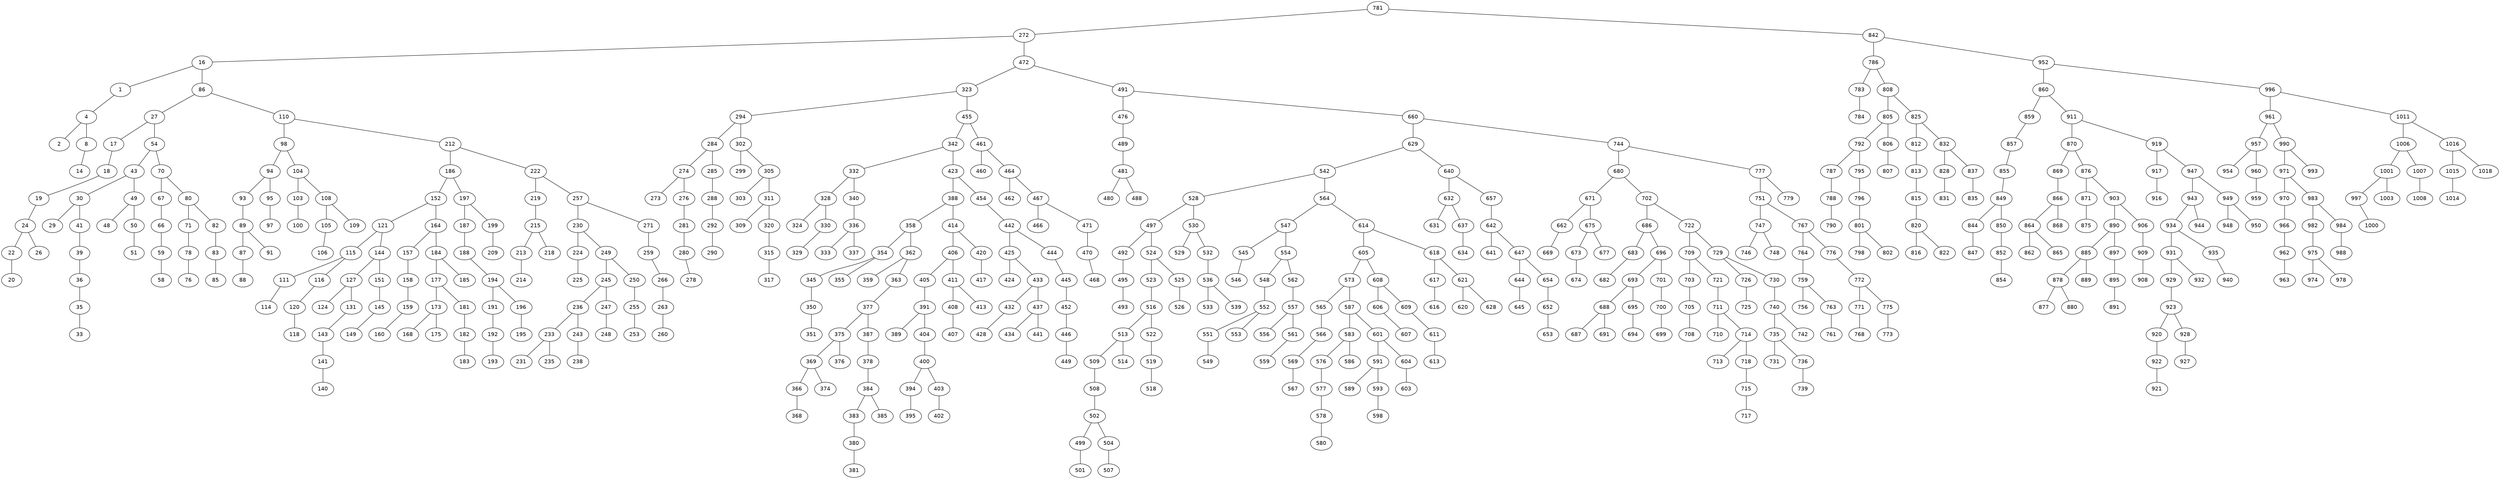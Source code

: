 graph BST {
    node [fontname="Helvetica"];
    781 [label="781"];
    781 -- 272;
    272 [label="272"];
    272 -- 16;
    16 [label="16"];
    16 -- 1;
    1 [label="1"];
    1 -- 4;
    4 [label="4"];
    4 -- 2;
    2 [label="2"];
    4 -- 8;
    8 [label="8"];
    8 -- 14;
    14 [label="14"];
    16 -- 86;
    86 [label="86"];
    86 -- 27;
    27 [label="27"];
    27 -- 17;
    17 [label="17"];
    17 -- 18;
    18 [label="18"];
    18 -- 19;
    19 [label="19"];
    19 -- 24;
    24 [label="24"];
    24 -- 22;
    22 [label="22"];
    22 -- 20;
    20 [label="20"];
    24 -- 26;
    26 [label="26"];
    27 -- 54;
    54 [label="54"];
    54 -- 43;
    43 [label="43"];
    43 -- 30;
    30 [label="30"];
    30 -- 29;
    29 [label="29"];
    30 -- 41;
    41 [label="41"];
    41 -- 39;
    39 [label="39"];
    39 -- 36;
    36 [label="36"];
    36 -- 35;
    35 [label="35"];
    35 -- 33;
    33 [label="33"];
    43 -- 49;
    49 [label="49"];
    49 -- 48;
    48 [label="48"];
    49 -- 50;
    50 [label="50"];
    50 -- 51;
    51 [label="51"];
    54 -- 70;
    70 [label="70"];
    70 -- 67;
    67 [label="67"];
    67 -- 66;
    66 [label="66"];
    66 -- 59;
    59 [label="59"];
    59 -- 58;
    58 [label="58"];
    70 -- 80;
    80 [label="80"];
    80 -- 71;
    71 [label="71"];
    71 -- 78;
    78 [label="78"];
    78 -- 76;
    76 [label="76"];
    80 -- 82;
    82 [label="82"];
    82 -- 83;
    83 [label="83"];
    83 -- 85;
    85 [label="85"];
    86 -- 110;
    110 [label="110"];
    110 -- 98;
    98 [label="98"];
    98 -- 94;
    94 [label="94"];
    94 -- 93;
    93 [label="93"];
    93 -- 89;
    89 [label="89"];
    89 -- 87;
    87 [label="87"];
    87 -- 88;
    88 [label="88"];
    89 -- 91;
    91 [label="91"];
    94 -- 95;
    95 [label="95"];
    95 -- 97;
    97 [label="97"];
    98 -- 104;
    104 [label="104"];
    104 -- 103;
    103 [label="103"];
    103 -- 100;
    100 [label="100"];
    104 -- 108;
    108 [label="108"];
    108 -- 105;
    105 [label="105"];
    105 -- 106;
    106 [label="106"];
    108 -- 109;
    109 [label="109"];
    110 -- 212;
    212 [label="212"];
    212 -- 186;
    186 [label="186"];
    186 -- 152;
    152 [label="152"];
    152 -- 121;
    121 [label="121"];
    121 -- 115;
    115 [label="115"];
    115 -- 111;
    111 [label="111"];
    111 -- 114;
    114 [label="114"];
    115 -- 116;
    116 [label="116"];
    116 -- 120;
    120 [label="120"];
    120 -- 118;
    118 [label="118"];
    121 -- 144;
    144 [label="144"];
    144 -- 127;
    127 [label="127"];
    127 -- 124;
    124 [label="124"];
    127 -- 131;
    131 [label="131"];
    131 -- 143;
    143 [label="143"];
    143 -- 141;
    141 [label="141"];
    141 -- 140;
    140 [label="140"];
    144 -- 151;
    151 [label="151"];
    151 -- 145;
    145 [label="145"];
    145 -- 149;
    149 [label="149"];
    152 -- 164;
    164 [label="164"];
    164 -- 157;
    157 [label="157"];
    157 -- 158;
    158 [label="158"];
    158 -- 159;
    159 [label="159"];
    159 -- 160;
    160 [label="160"];
    164 -- 184;
    184 [label="184"];
    184 -- 177;
    177 [label="177"];
    177 -- 173;
    173 [label="173"];
    173 -- 168;
    168 [label="168"];
    173 -- 175;
    175 [label="175"];
    177 -- 181;
    181 [label="181"];
    181 -- 182;
    182 [label="182"];
    182 -- 183;
    183 [label="183"];
    184 -- 185;
    185 [label="185"];
    186 -- 197;
    197 [label="197"];
    197 -- 187;
    187 [label="187"];
    187 -- 188;
    188 [label="188"];
    188 -- 194;
    194 [label="194"];
    194 -- 191;
    191 [label="191"];
    191 -- 192;
    192 [label="192"];
    192 -- 193;
    193 [label="193"];
    194 -- 196;
    196 [label="196"];
    196 -- 195;
    195 [label="195"];
    197 -- 199;
    199 [label="199"];
    199 -- 209;
    209 [label="209"];
    212 -- 222;
    222 [label="222"];
    222 -- 219;
    219 [label="219"];
    219 -- 215;
    215 [label="215"];
    215 -- 213;
    213 [label="213"];
    213 -- 214;
    214 [label="214"];
    215 -- 218;
    218 [label="218"];
    222 -- 257;
    257 [label="257"];
    257 -- 230;
    230 [label="230"];
    230 -- 224;
    224 [label="224"];
    224 -- 225;
    225 [label="225"];
    230 -- 249;
    249 [label="249"];
    249 -- 245;
    245 [label="245"];
    245 -- 236;
    236 [label="236"];
    236 -- 233;
    233 [label="233"];
    233 -- 231;
    231 [label="231"];
    233 -- 235;
    235 [label="235"];
    236 -- 243;
    243 [label="243"];
    243 -- 238;
    238 [label="238"];
    245 -- 247;
    247 [label="247"];
    247 -- 248;
    248 [label="248"];
    249 -- 250;
    250 [label="250"];
    250 -- 255;
    255 [label="255"];
    255 -- 253;
    253 [label="253"];
    257 -- 271;
    271 [label="271"];
    271 -- 259;
    259 [label="259"];
    259 -- 266;
    266 [label="266"];
    266 -- 263;
    263 [label="263"];
    263 -- 260;
    260 [label="260"];
    272 -- 472;
    472 [label="472"];
    472 -- 323;
    323 [label="323"];
    323 -- 294;
    294 [label="294"];
    294 -- 284;
    284 [label="284"];
    284 -- 274;
    274 [label="274"];
    274 -- 273;
    273 [label="273"];
    274 -- 276;
    276 [label="276"];
    276 -- 281;
    281 [label="281"];
    281 -- 280;
    280 [label="280"];
    280 -- 278;
    278 [label="278"];
    284 -- 285;
    285 [label="285"];
    285 -- 288;
    288 [label="288"];
    288 -- 292;
    292 [label="292"];
    292 -- 290;
    290 [label="290"];
    294 -- 302;
    302 [label="302"];
    302 -- 299;
    299 [label="299"];
    302 -- 305;
    305 [label="305"];
    305 -- 303;
    303 [label="303"];
    305 -- 311;
    311 [label="311"];
    311 -- 309;
    309 [label="309"];
    311 -- 320;
    320 [label="320"];
    320 -- 315;
    315 [label="315"];
    315 -- 317;
    317 [label="317"];
    323 -- 455;
    455 [label="455"];
    455 -- 342;
    342 [label="342"];
    342 -- 332;
    332 [label="332"];
    332 -- 328;
    328 [label="328"];
    328 -- 324;
    324 [label="324"];
    328 -- 330;
    330 [label="330"];
    330 -- 329;
    329 [label="329"];
    332 -- 340;
    340 [label="340"];
    340 -- 336;
    336 [label="336"];
    336 -- 333;
    333 [label="333"];
    336 -- 337;
    337 [label="337"];
    342 -- 423;
    423 [label="423"];
    423 -- 388;
    388 [label="388"];
    388 -- 358;
    358 [label="358"];
    358 -- 354;
    354 [label="354"];
    354 -- 345;
    345 [label="345"];
    345 -- 350;
    350 [label="350"];
    350 -- 351;
    351 [label="351"];
    354 -- 355;
    355 [label="355"];
    358 -- 362;
    362 [label="362"];
    362 -- 359;
    359 [label="359"];
    362 -- 363;
    363 [label="363"];
    363 -- 377;
    377 [label="377"];
    377 -- 375;
    375 [label="375"];
    375 -- 369;
    369 [label="369"];
    369 -- 366;
    366 [label="366"];
    366 -- 368;
    368 [label="368"];
    369 -- 374;
    374 [label="374"];
    375 -- 376;
    376 [label="376"];
    377 -- 387;
    387 [label="387"];
    387 -- 378;
    378 [label="378"];
    378 -- 384;
    384 [label="384"];
    384 -- 383;
    383 [label="383"];
    383 -- 380;
    380 [label="380"];
    380 -- 381;
    381 [label="381"];
    384 -- 385;
    385 [label="385"];
    388 -- 414;
    414 [label="414"];
    414 -- 406;
    406 [label="406"];
    406 -- 405;
    405 [label="405"];
    405 -- 391;
    391 [label="391"];
    391 -- 389;
    389 [label="389"];
    391 -- 404;
    404 [label="404"];
    404 -- 400;
    400 [label="400"];
    400 -- 394;
    394 [label="394"];
    394 -- 395;
    395 [label="395"];
    400 -- 403;
    403 [label="403"];
    403 -- 402;
    402 [label="402"];
    406 -- 411;
    411 [label="411"];
    411 -- 408;
    408 [label="408"];
    408 -- 407;
    407 [label="407"];
    411 -- 413;
    413 [label="413"];
    414 -- 420;
    420 [label="420"];
    420 -- 417;
    417 [label="417"];
    423 -- 454;
    454 [label="454"];
    454 -- 442;
    442 [label="442"];
    442 -- 425;
    425 [label="425"];
    425 -- 424;
    424 [label="424"];
    425 -- 433;
    433 [label="433"];
    433 -- 432;
    432 [label="432"];
    432 -- 428;
    428 [label="428"];
    433 -- 437;
    437 [label="437"];
    437 -- 434;
    434 [label="434"];
    437 -- 441;
    441 [label="441"];
    442 -- 444;
    444 [label="444"];
    444 -- 445;
    445 [label="445"];
    445 -- 452;
    452 [label="452"];
    452 -- 446;
    446 [label="446"];
    446 -- 449;
    449 [label="449"];
    455 -- 461;
    461 [label="461"];
    461 -- 460;
    460 [label="460"];
    461 -- 464;
    464 [label="464"];
    464 -- 462;
    462 [label="462"];
    464 -- 467;
    467 [label="467"];
    467 -- 466;
    466 [label="466"];
    467 -- 471;
    471 [label="471"];
    471 -- 470;
    470 [label="470"];
    470 -- 468;
    468 [label="468"];
    472 -- 491;
    491 [label="491"];
    491 -- 476;
    476 [label="476"];
    476 -- 489;
    489 [label="489"];
    489 -- 481;
    481 [label="481"];
    481 -- 480;
    480 [label="480"];
    481 -- 488;
    488 [label="488"];
    491 -- 660;
    660 [label="660"];
    660 -- 629;
    629 [label="629"];
    629 -- 542;
    542 [label="542"];
    542 -- 528;
    528 [label="528"];
    528 -- 497;
    497 [label="497"];
    497 -- 492;
    492 [label="492"];
    492 -- 495;
    495 [label="495"];
    495 -- 493;
    493 [label="493"];
    497 -- 524;
    524 [label="524"];
    524 -- 523;
    523 [label="523"];
    523 -- 516;
    516 [label="516"];
    516 -- 513;
    513 [label="513"];
    513 -- 509;
    509 [label="509"];
    509 -- 508;
    508 [label="508"];
    508 -- 502;
    502 [label="502"];
    502 -- 499;
    499 [label="499"];
    499 -- 501;
    501 [label="501"];
    502 -- 504;
    504 [label="504"];
    504 -- 507;
    507 [label="507"];
    513 -- 514;
    514 [label="514"];
    516 -- 522;
    522 [label="522"];
    522 -- 519;
    519 [label="519"];
    519 -- 518;
    518 [label="518"];
    524 -- 525;
    525 [label="525"];
    525 -- 526;
    526 [label="526"];
    528 -- 530;
    530 [label="530"];
    530 -- 529;
    529 [label="529"];
    530 -- 532;
    532 [label="532"];
    532 -- 536;
    536 [label="536"];
    536 -- 533;
    533 [label="533"];
    536 -- 539;
    539 [label="539"];
    542 -- 564;
    564 [label="564"];
    564 -- 547;
    547 [label="547"];
    547 -- 545;
    545 [label="545"];
    545 -- 546;
    546 [label="546"];
    547 -- 554;
    554 [label="554"];
    554 -- 548;
    548 [label="548"];
    548 -- 552;
    552 [label="552"];
    552 -- 551;
    551 [label="551"];
    551 -- 549;
    549 [label="549"];
    552 -- 553;
    553 [label="553"];
    554 -- 562;
    562 [label="562"];
    562 -- 557;
    557 [label="557"];
    557 -- 556;
    556 [label="556"];
    557 -- 561;
    561 [label="561"];
    561 -- 559;
    559 [label="559"];
    564 -- 614;
    614 [label="614"];
    614 -- 605;
    605 [label="605"];
    605 -- 573;
    573 [label="573"];
    573 -- 565;
    565 [label="565"];
    565 -- 566;
    566 [label="566"];
    566 -- 569;
    569 [label="569"];
    569 -- 567;
    567 [label="567"];
    573 -- 587;
    587 [label="587"];
    587 -- 583;
    583 [label="583"];
    583 -- 576;
    576 [label="576"];
    576 -- 577;
    577 [label="577"];
    577 -- 578;
    578 [label="578"];
    578 -- 580;
    580 [label="580"];
    583 -- 586;
    586 [label="586"];
    587 -- 601;
    601 [label="601"];
    601 -- 591;
    591 [label="591"];
    591 -- 589;
    589 [label="589"];
    591 -- 593;
    593 [label="593"];
    593 -- 598;
    598 [label="598"];
    601 -- 604;
    604 [label="604"];
    604 -- 603;
    603 [label="603"];
    605 -- 608;
    608 [label="608"];
    608 -- 606;
    606 [label="606"];
    606 -- 607;
    607 [label="607"];
    608 -- 609;
    609 [label="609"];
    609 -- 611;
    611 [label="611"];
    611 -- 613;
    613 [label="613"];
    614 -- 618;
    618 [label="618"];
    618 -- 617;
    617 [label="617"];
    617 -- 616;
    616 [label="616"];
    618 -- 621;
    621 [label="621"];
    621 -- 620;
    620 [label="620"];
    621 -- 628;
    628 [label="628"];
    629 -- 640;
    640 [label="640"];
    640 -- 632;
    632 [label="632"];
    632 -- 631;
    631 [label="631"];
    632 -- 637;
    637 [label="637"];
    637 -- 634;
    634 [label="634"];
    640 -- 657;
    657 [label="657"];
    657 -- 642;
    642 [label="642"];
    642 -- 641;
    641 [label="641"];
    642 -- 647;
    647 [label="647"];
    647 -- 644;
    644 [label="644"];
    644 -- 645;
    645 [label="645"];
    647 -- 654;
    654 [label="654"];
    654 -- 652;
    652 [label="652"];
    652 -- 653;
    653 [label="653"];
    660 -- 744;
    744 [label="744"];
    744 -- 680;
    680 [label="680"];
    680 -- 671;
    671 [label="671"];
    671 -- 662;
    662 [label="662"];
    662 -- 669;
    669 [label="669"];
    671 -- 675;
    675 [label="675"];
    675 -- 673;
    673 [label="673"];
    673 -- 674;
    674 [label="674"];
    675 -- 677;
    677 [label="677"];
    680 -- 702;
    702 [label="702"];
    702 -- 686;
    686 [label="686"];
    686 -- 683;
    683 [label="683"];
    683 -- 682;
    682 [label="682"];
    686 -- 696;
    696 [label="696"];
    696 -- 693;
    693 [label="693"];
    693 -- 688;
    688 [label="688"];
    688 -- 687;
    687 [label="687"];
    688 -- 691;
    691 [label="691"];
    693 -- 695;
    695 [label="695"];
    695 -- 694;
    694 [label="694"];
    696 -- 701;
    701 [label="701"];
    701 -- 700;
    700 [label="700"];
    700 -- 699;
    699 [label="699"];
    702 -- 722;
    722 [label="722"];
    722 -- 709;
    709 [label="709"];
    709 -- 703;
    703 [label="703"];
    703 -- 705;
    705 [label="705"];
    705 -- 708;
    708 [label="708"];
    709 -- 721;
    721 [label="721"];
    721 -- 711;
    711 [label="711"];
    711 -- 710;
    710 [label="710"];
    711 -- 714;
    714 [label="714"];
    714 -- 713;
    713 [label="713"];
    714 -- 718;
    718 [label="718"];
    718 -- 715;
    715 [label="715"];
    715 -- 717;
    717 [label="717"];
    722 -- 729;
    729 [label="729"];
    729 -- 726;
    726 [label="726"];
    726 -- 725;
    725 [label="725"];
    729 -- 730;
    730 [label="730"];
    730 -- 740;
    740 [label="740"];
    740 -- 735;
    735 [label="735"];
    735 -- 731;
    731 [label="731"];
    735 -- 736;
    736 [label="736"];
    736 -- 739;
    739 [label="739"];
    740 -- 742;
    742 [label="742"];
    744 -- 777;
    777 [label="777"];
    777 -- 751;
    751 [label="751"];
    751 -- 747;
    747 [label="747"];
    747 -- 746;
    746 [label="746"];
    747 -- 748;
    748 [label="748"];
    751 -- 767;
    767 [label="767"];
    767 -- 764;
    764 [label="764"];
    764 -- 759;
    759 [label="759"];
    759 -- 756;
    756 [label="756"];
    759 -- 763;
    763 [label="763"];
    763 -- 761;
    761 [label="761"];
    767 -- 776;
    776 [label="776"];
    776 -- 772;
    772 [label="772"];
    772 -- 771;
    771 [label="771"];
    771 -- 768;
    768 [label="768"];
    772 -- 775;
    775 [label="775"];
    775 -- 773;
    773 [label="773"];
    777 -- 779;
    779 [label="779"];
    781 -- 842;
    842 [label="842"];
    842 -- 786;
    786 [label="786"];
    786 -- 783;
    783 [label="783"];
    783 -- 784;
    784 [label="784"];
    786 -- 808;
    808 [label="808"];
    808 -- 805;
    805 [label="805"];
    805 -- 792;
    792 [label="792"];
    792 -- 787;
    787 [label="787"];
    787 -- 788;
    788 [label="788"];
    788 -- 790;
    790 [label="790"];
    792 -- 795;
    795 [label="795"];
    795 -- 796;
    796 [label="796"];
    796 -- 801;
    801 [label="801"];
    801 -- 798;
    798 [label="798"];
    801 -- 802;
    802 [label="802"];
    805 -- 806;
    806 [label="806"];
    806 -- 807;
    807 [label="807"];
    808 -- 825;
    825 [label="825"];
    825 -- 812;
    812 [label="812"];
    812 -- 813;
    813 [label="813"];
    813 -- 815;
    815 [label="815"];
    815 -- 820;
    820 [label="820"];
    820 -- 816;
    816 [label="816"];
    820 -- 822;
    822 [label="822"];
    825 -- 832;
    832 [label="832"];
    832 -- 828;
    828 [label="828"];
    828 -- 831;
    831 [label="831"];
    832 -- 837;
    837 [label="837"];
    837 -- 835;
    835 [label="835"];
    842 -- 952;
    952 [label="952"];
    952 -- 860;
    860 [label="860"];
    860 -- 859;
    859 [label="859"];
    859 -- 857;
    857 [label="857"];
    857 -- 855;
    855 [label="855"];
    855 -- 849;
    849 [label="849"];
    849 -- 844;
    844 [label="844"];
    844 -- 847;
    847 [label="847"];
    849 -- 850;
    850 [label="850"];
    850 -- 852;
    852 [label="852"];
    852 -- 854;
    854 [label="854"];
    860 -- 911;
    911 [label="911"];
    911 -- 870;
    870 [label="870"];
    870 -- 869;
    869 [label="869"];
    869 -- 866;
    866 [label="866"];
    866 -- 864;
    864 [label="864"];
    864 -- 862;
    862 [label="862"];
    864 -- 865;
    865 [label="865"];
    866 -- 868;
    868 [label="868"];
    870 -- 876;
    876 [label="876"];
    876 -- 871;
    871 [label="871"];
    871 -- 875;
    875 [label="875"];
    876 -- 903;
    903 [label="903"];
    903 -- 890;
    890 [label="890"];
    890 -- 885;
    885 [label="885"];
    885 -- 878;
    878 [label="878"];
    878 -- 877;
    877 [label="877"];
    878 -- 880;
    880 [label="880"];
    885 -- 889;
    889 [label="889"];
    890 -- 897;
    897 [label="897"];
    897 -- 895;
    895 [label="895"];
    895 -- 891;
    891 [label="891"];
    903 -- 906;
    906 [label="906"];
    906 -- 909;
    909 [label="909"];
    909 -- 908;
    908 [label="908"];
    911 -- 919;
    919 [label="919"];
    919 -- 917;
    917 [label="917"];
    917 -- 916;
    916 [label="916"];
    919 -- 947;
    947 [label="947"];
    947 -- 943;
    943 [label="943"];
    943 -- 934;
    934 [label="934"];
    934 -- 931;
    931 [label="931"];
    931 -- 929;
    929 [label="929"];
    929 -- 923;
    923 [label="923"];
    923 -- 920;
    920 [label="920"];
    920 -- 922;
    922 [label="922"];
    922 -- 921;
    921 [label="921"];
    923 -- 928;
    928 [label="928"];
    928 -- 927;
    927 [label="927"];
    931 -- 932;
    932 [label="932"];
    934 -- 935;
    935 [label="935"];
    935 -- 940;
    940 [label="940"];
    943 -- 944;
    944 [label="944"];
    947 -- 949;
    949 [label="949"];
    949 -- 948;
    948 [label="948"];
    949 -- 950;
    950 [label="950"];
    952 -- 996;
    996 [label="996"];
    996 -- 961;
    961 [label="961"];
    961 -- 957;
    957 [label="957"];
    957 -- 954;
    954 [label="954"];
    957 -- 960;
    960 [label="960"];
    960 -- 959;
    959 [label="959"];
    961 -- 990;
    990 [label="990"];
    990 -- 971;
    971 [label="971"];
    971 -- 970;
    970 [label="970"];
    970 -- 966;
    966 [label="966"];
    966 -- 962;
    962 [label="962"];
    962 -- 963;
    963 [label="963"];
    971 -- 983;
    983 [label="983"];
    983 -- 982;
    982 [label="982"];
    982 -- 975;
    975 [label="975"];
    975 -- 974;
    974 [label="974"];
    975 -- 978;
    978 [label="978"];
    983 -- 984;
    984 [label="984"];
    984 -- 988;
    988 [label="988"];
    990 -- 993;
    993 [label="993"];
    996 -- 1011;
    1011 [label="1011"];
    1011 -- 1006;
    1006 [label="1006"];
    1006 -- 1001;
    1001 [label="1001"];
    1001 -- 997;
    997 [label="997"];
    997 -- 1000;
    1000 [label="1000"];
    1001 -- 1003;
    1003 [label="1003"];
    1006 -- 1007;
    1007 [label="1007"];
    1007 -- 1008;
    1008 [label="1008"];
    1011 -- 1016;
    1016 [label="1016"];
    1016 -- 1015;
    1015 [label="1015"];
    1015 -- 1014;
    1014 [label="1014"];
    1016 -- 1018;
    1018 [label="1018"];
}
